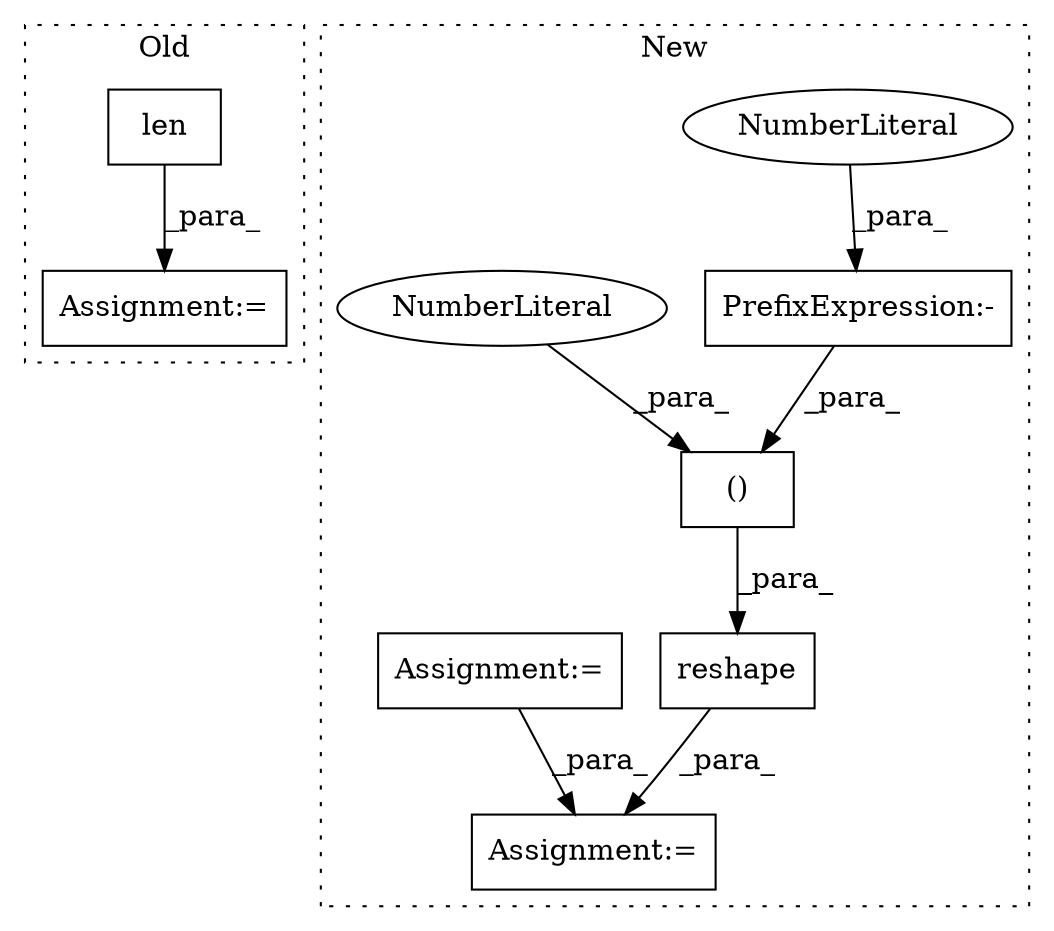 digraph G {
subgraph cluster0 {
1 [label="len" a="32" s="33186,33216" l="4,1" shape="box"];
6 [label="Assignment:=" a="7" s="33111,33223" l="57,2" shape="box"];
label = "Old";
style="dotted";
}
subgraph cluster1 {
2 [label="reshape" a="32" s="33188,33219" l="15,2" shape="box"];
3 [label="Assignment:=" a="7" s="33666" l="1" shape="box"];
4 [label="PrefixExpression:-" a="38" s="33203" l="1" shape="box"];
5 [label="NumberLiteral" a="34" s="33204" l="1" shape="ellipse"];
7 [label="()" a="106" s="33203" l="16" shape="box"];
8 [label="NumberLiteral" a="34" s="33218" l="1" shape="ellipse"];
9 [label="Assignment:=" a="7" s="33240" l="1" shape="box"];
label = "New";
style="dotted";
}
1 -> 6 [label="_para_"];
2 -> 3 [label="_para_"];
4 -> 7 [label="_para_"];
5 -> 4 [label="_para_"];
7 -> 2 [label="_para_"];
8 -> 7 [label="_para_"];
9 -> 3 [label="_para_"];
}